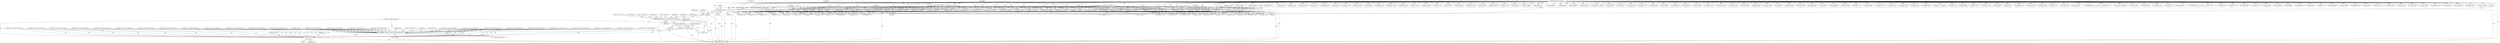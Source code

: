 digraph "0_radare2_f41e941341e44aa86edd4483c4487ec09a074257@array" {
"1000785" [label="(Call,(int) buf[2])"];
"1000183" [label="(Call,buf[2] | (buf[3] << 8))"];
"1000129" [label="(MethodParameterIn,const ut8 *buf)"];
"1000187" [label="(Call,buf[3] << 8)"];
"1000246" [label="(Call,buf[2] | (buf[3] << 8))"];
"1000250" [label="(Call,buf[3] << 8)"];
"1000288" [label="(Call,buf[2] | (buf[3] << 8))"];
"1000292" [label="(Call,buf[3] << 8)"];
"1000783" [label="(Call,vB = (int) buf[2])"];
"1000797" [label="(Call,snprintf (str, sizeof (str), \" v%i, v%i, v%i\", vA, vB, vC))"];
"1000807" [label="(Call,r_str_concat (strasm, str))"];
"1000805" [label="(Call,strasm = r_str_concat (strasm, str))"];
"1002136" [label="(Call,strncpy (op->buf_asm, strasm, sizeof (op->buf_asm) - 1))"];
"1002198" [label="(Call,free (strasm))"];
"1001909" [label="(Call,buf[3] << 8)"];
"1000801" [label="(Literal,\" v%i, v%i, v%i\")"];
"1000769" [label="(Call,strasm = r_str_concat (strasm, str))"];
"1000666" [label="(Call,buf[0] == 0x19)"];
"1000498" [label="(Call,(int) buf[1])"];
"1000195" [label="(Call,buf[4] | (buf[5] << 8) | (buf[6] << 16) | (buf[7] << 24))"];
"1000778" [label="(Call,(int) buf[1])"];
"1000600" [label="(Call,buf[4] << 16)"];
"1002198" [label="(Call,free (strasm))"];
"1002135" [label="(Block,)"];
"1002127" [label="(Call,strasm = NULL)"];
"1001306" [label="(Call,buf[4] & 0x0f)"];
"1001258" [label="(Call,buf[3] << 8)"];
"1000897" [label="(Call,strasm = r_str_concat (strasm, str))"];
"1000438" [label="(Call,buf[3] << 8)"];
"1000430" [label="(Call,(int) buf[1])"];
"1001103" [label="(Call,buf[4] & 0x0f)"];
"1001188" [label="(Call,strasm = r_str_concat (strasm, str))"];
"1001198" [label="(Call,(int) buf[1])"];
"1000883" [label="(Call,strasm = r_str_concat (strasm, str))"];
"1000866" [label="(Call,(buf[3] << 8) | buf[2])"];
"1000489" [label="(Call,strasm = r_str_concat (strasm, str))"];
"1000716" [label="(Call,(llint)buf[3])"];
"1000251" [label="(Call,buf[3])"];
"1000809" [label="(Identifier,str)"];
"1001217" [label="(Call,buf[5] << 8)"];
"1001158" [label="(Call,buf[5] & 0x0f)"];
"1001789" [label="(Call,(buf[3] << 8) | buf[2])"];
"1000724" [label="(Call,(llint)buf[4])"];
"1001109" [label="(Call,buf[4] & 0xf0)"];
"1000131" [label="(Block,)"];
"1001651" [label="(Call,buf[0] == 0x23)"];
"1001062" [label="(Call,buf[1] & 0x0f)"];
"1000798" [label="(Identifier,str)"];
"1000558" [label="(Call,buf[3] << 8)"];
"1000785" [label="(Call,(int) buf[2])"];
"1000188" [label="(Call,buf[3])"];
"1002199" [label="(Identifier,strasm)"];
"1000181" [label="(Call,array_size = buf[2] | (buf[3] << 8))"];
"1001389" [label="(Call,(buf[3] << 8) | buf[2])"];
"1000966" [label="(Call,buf[4] << 16)"];
"1001342" [label="(Call,buf[5] & 0x0f)"];
"1001636" [label="(Call,buf[3] << 8)"];
"1002150" [label="(Identifier,op)"];
"1000311" [label="(Call,buf[6] << 16)"];
"1001782" [label="(Call,(int) buf[1])"];
"1000421" [label="(Call,strasm = r_str_concat (strasm, str))"];
"1001619" [label="(Call,buf[1] & 0x0f)"];
"1001440" [label="(Call,buf[0] == 0x22)"];
"1000955" [label="(Call,buf[2] | (buf[3] << 8) | (buf[4] << 16) | (buf[5] << 24))"];
"1000246" [label="(Call,buf[2] | (buf[3] << 8))"];
"1001003" [label="(Call,buf[3] << 8 | buf[2])"];
"1000700" [label="(Call,(int) buf[1])"];
"1001004" [label="(Call,buf[3] << 8)"];
"1002018" [label="(Call,buf[4] & 0xf0)"];
"1000316" [label="(Call,buf[7] << 24)"];
"1002201" [label="(Identifier,size)"];
"1000807" [label="(Call,r_str_concat (strasm, str))"];
"1000463" [label="(Call,buf[3] << 8)"];
"1000594" [label="(Call,buf[3] << 8)"];
"1001573" [label="(Call,(int) buf[1])"];
"1000804" [label="(Identifier,vC)"];
"1001509" [label="(Call,buf[1] & 0x0f)"];
"1000247" [label="(Call,buf[2])"];
"1001051" [label="(Call,strasm = r_str_concat (strasm, str))"];
"1001030" [label="(Call,buf[2] | (buf[3] << 8) | (buf[4] << 16) | (buf[5] << 24))"];
"1000289" [label="(Call,buf[2])"];
"1001318" [label="(Call,buf[5] & 0x0f)"];
"1000917" [label="(Call,strasm = r_str_concat (strasm, str))"];
"1000909" [label="(Call,buf[3] << 8)"];
"1000509" [label="(Call,strasm = r_str_concat (strasm, str))"];
"1001969" [label="(Call,buf[5] & 0x0f)"];
"1001635" [label="(Call,(buf[3] << 8) | buf[2])"];
"1002137" [label="(Call,op->buf_asm)"];
"1001348" [label="(Call,buf[5] & 0xf0)"];
"1000790" [label="(Call,vC = (int) buf[3])"];
"1000732" [label="(Call,(llint)buf[5])"];
"1000850" [label="(Call,buf[1] & 0x0f)"];
"1000944" [label="(Call,strasm = r_str_concat (strasm, str))"];
"1001800" [label="(Call,(buf[5] << 8) | buf[4])"];
"1000636" [label="(Call,strasm = r_str_concat (strasm, str))"];
"1001747" [label="(Call,buf[2] << 24)"];
"1000808" [label="(Identifier,strasm)"];
"1001382" [label="(Call,(int) buf[1])"];
"1001205" [label="(Call,(buf[3] << 8) | buf[2])"];
"1001070" [label="(Call,buf[3] << 8)"];
"1000814" [label="(Call,(int) buf[1])"];
"1000805" [label="(Call,strasm = r_str_concat (strasm, str))"];
"1002024" [label="(Call,buf[5] & 0x0f)"];
"1001790" [label="(Call,buf[3] << 8)"];
"1000375" [label="(Call,strasm = strdup (op->buf_asm))"];
"1000474" [label="(Call,buf[5] << 8)"];
"1001926" [label="(Call,buf[4] & 0x0f)"];
"1000936" [label="(Call,buf[3] << 8)"];
"1000286" [label="(Call,elem_width = buf[2] | (buf[3] << 8))"];
"1001722" [label="(Call,(int) buf[1])"];
"1001275" [label="(Call,buf[4] & 0x0f)"];
"1000548" [label="(Call,(int) buf[1])"];
"1000985" [label="(Call,buf[1] & 0x0f)"];
"1000655" [label="(Call,buf[2] << 16)"];
"1002054" [label="(Call,buf[0] == 0x24)"];
"1001646" [label="(Call,buf[0] == 0x20)"];
"1000526" [label="(Call,buf[1] & 0xf0)"];
"1001164" [label="(Call,buf[5] & 0xf0)"];
"1000408" [label="(Call,buf[1] & 0xf0)"];
"1000858" [label="(Call,buf[1] & 0xf0)"];
"1000250" [label="(Call,buf[3] << 8)"];
"1001021" [label="(Call,(int) buf[1])"];
"1001249" [label="(Call,buf[1] & 0xf0)"];
"1001152" [label="(Call,buf[4] & 0xf0)"];
"1001091" [label="(Call,buf[4] & 0x0f)"];
"1000828" [label="(Call,(int) buf[3])"];
"1000191" [label="(Literal,8)"];
"1001525" [label="(Call,(buf[3]<<8) | buf[2])"];
"1001257" [label="(Call,(buf[3] << 8) | buf[2])"];
"1000791" [label="(Identifier,vC)"];
"1000926" [label="(Call,(int) buf[1])"];
"1001944" [label="(Call,buf[4] & 0xf0)"];
"1002036" [label="(Call,buf[1] & 0x0f)"];
"1001373" [label="(Call,strasm = r_str_concat (strasm, str))"];
"1000206" [label="(Call,buf[6] << 16)"];
"1000908" [label="(Call,buf[3] << 8 | buf[2])"];
"1001312" [label="(Call,buf[4] & 0xf0)"];
"1000792" [label="(Call,(int) buf[3])"];
"1000802" [label="(Identifier,vA)"];
"1000611" [label="(Call,buf[0] == 0x17)"];
"1000187" [label="(Call,buf[3] << 8)"];
"1000971" [label="(Call,buf[5] << 24)"];
"1000557" [label="(Call,(buf[3] << 8) | buf[2])"];
"1001999" [label="(Call,buf[5] & 0xf0)"];
"1001293" [label="(Call,buf[4] & 0xf0)"];
"1001981" [label="(Call,buf[4] & 0x0f)"];
"1000473" [label="(Call,(buf[5] << 8) | buf[4])"];
"1000305" [label="(Call,buf[5] << 8)"];
"1000740" [label="(Call,(llint)buf[6])"];
"1001713" [label="(Call,strasm = r_str_concat (strasm, str))"];
"1001041" [label="(Call,buf[4] << 16)"];
"1001069" [label="(Call,(buf[3] << 8) | buf[2])"];
"1000292" [label="(Call,buf[3] << 8)"];
"1001399" [label="(Call,buf[0] == 0x1a)"];
"1000582" [label="(Call,(int) buf[1])"];
"1000784" [label="(Identifier,vB)"];
"1000935" [label="(Call,buf[3] << 8 | buf[2])"];
"1000645" [label="(Call,(int) buf[1])"];
"1000976" [label="(Call,strasm = r_str_concat (strasm, str))"];
"1000129" [label="(MethodParameterIn,const ut8 *buf)"];
"1001435" [label="(Call,buf[0] == 0x1f)"];
"1000539" [label="(Call,strasm = r_str_concat (strasm, str))"];
"1000803" [label="(Identifier,vB)"];
"1001888" [label="(Call,strasm = r_str_concat (strasm, str))"];
"1001957" [label="(Call,buf[4] & 0x0f)"];
"1001993" [label="(Call,buf[5] & 0x0f)"];
"1000200" [label="(Call,buf[5] << 8)"];
"1000993" [label="(Call,buf[1] & 0xf0)"];
"1000797" [label="(Call,snprintf (str, sizeof (str), \" v%i, v%i, v%i\", vA, vB, vC))"];
"1001134" [label="(Call,buf[5] & 0x0f)"];
"1001731" [label="(Call,buf[5] | (buf[4] << 8) | (buf[3] << 16) | (buf[2] << 24))"];
"1002136" [label="(Call,strncpy (op->buf_asm, strasm, sizeof (op->buf_asm) - 1))"];
"1001610" [label="(Call,strasm = r_str_concat (strasm, str))"];
"1001216" [label="(Call,(buf[5] << 8) | buf[4])"];
"1000806" [label="(Identifier,strasm)"];
"1001581" [label="(Call,buf[3] << 8)"];
"1000184" [label="(Call,buf[2])"];
"1001773" [label="(Call,strasm = r_str_concat (strasm, str))"];
"1001517" [label="(Call,buf[1] & 0xf0)"];
"1000244" [label="(Call,array_size = buf[2] | (buf[3] << 8))"];
"1001287" [label="(Call,buf[4] & 0x0f)"];
"1001810" [label="(Call,buf[0] == 0x25)"];
"1001564" [label="(Call,strasm = r_str_concat (strasm, str))"];
"1001801" [label="(Call,buf[5] << 8)"];
"1001237" [label="(Call,strasm = r_str_concat (strasm, str))"];
"1001526" [label="(Call,buf[3]<<8)"];
"1001987" [label="(Call,buf[4] & 0xf0)"];
"1000300" [label="(Call,buf[4] | (buf[5] << 8) | (buf[6] << 16) | (buf[7] << 24))"];
"1001736" [label="(Call,buf[4] << 8)"];
"1000293" [label="(Call,buf[3])"];
"1000960" [label="(Call,buf[3] << 8)"];
"1001580" [label="(Call,(buf[3] << 8) | buf[2])"];
"1000867" [label="(Call,buf[3] << 8)"];
"1000453" [label="(Call,strasm = r_str_concat (strasm, str))"];
"1001046" [label="(Call,buf[5] << 24)"];
"1002202" [label="(MethodReturn,static int)"];
"1002140" [label="(Identifier,strasm)"];
"1001908" [label="(Call,(buf[3] << 8) | buf[2])"];
"1001963" [label="(Call,buf[4] & 0xf0)"];
"1002141" [label="(Call,sizeof (op->buf_asm) - 1)"];
"1000211" [label="(Call,buf[7] << 24)"];
"1001742" [label="(Call,buf[3] << 16)"];
"1000394" [label="(Block,)"];
"1000810" [label="(ControlStructure,break;)"];
"1000756" [label="(Call,(llint)buf[8])"];
"1000783" [label="(Call,vB = (int) buf[2])"];
"1001500" [label="(Call,strasm = r_str_concat (strasm, str))"];
"1000183" [label="(Call,buf[2] | (buf[3] << 8))"];
"1000296" [label="(Literal,8)"];
"1000589" [label="(Call,buf[2] | (buf[3] << 8) | (buf[4] << 16) | (buf[5] << 24))"];
"1000352" [label="(Call,strasm = NULL)"];
"1000841" [label="(Call,strasm = r_str_concat (strasm, str))"];
"1000462" [label="(Call,(buf[3] << 8) | buf[2])"];
"1000892" [label="(Call,(char) buf[1])"];
"1000763" [label="(Call,(llint)buf[9])"];
"1001128" [label="(Call,buf[4] & 0xf0)"];
"1001206" [label="(Call,buf[3] << 8)"];
"1000799" [label="(Call,sizeof (str))"];
"1002110" [label="(Call,strasm = r_str_concat (strasm, str))"];
"1000437" [label="(Call,(buf[3] << 8) | buf[2])"];
"1001035" [label="(Call,buf[3] << 8)"];
"1000748" [label="(Call,(llint)buf[7])"];
"1000605" [label="(Call,buf[5] << 24)"];
"1001012" [label="(Call,strasm = r_str_concat (strasm, str))"];
"1001122" [label="(Call,buf[4] & 0x0f)"];
"1000660" [label="(Call,buf[3] << 24)"];
"1000573" [label="(Call,strasm = r_str_concat (strasm, str))"];
"1000518" [label="(Call,buf[1] & 0x0f)"];
"1001627" [label="(Call,buf[1] & 0xf0)"];
"1000691" [label="(Call,strasm = r_str_concat (strasm, str))"];
"1000142" [label="(Call,(int) buf[0])"];
"1001429" [label="(Call,buf[0] == 0x1c)"];
"1002030" [label="(Call,buf[5] & 0xf0)"];
"1001330" [label="(Call,buf[4] & 0x0f)"];
"1001900" [label="(Call,buf[1] & 0xf0)"];
"1002012" [label="(Call,buf[4] & 0x0f)"];
"1000787" [label="(Call,buf[2])"];
"1000159" [label="(Call,op->buf_asm[0] = 0)"];
"1001336" [label="(Call,buf[4] & 0xf0)"];
"1000709" [label="(Call,(llint)buf[2])"];
"1000821" [label="(Call,(int) buf[2])"];
"1000254" [label="(Literal,8)"];
"1001146" [label="(Call,buf[4] & 0x0f)"];
"1000776" [label="(Call,vA = (int) buf[1])"];
"1001938" [label="(Call,buf[4] & 0x0f)"];
"1001390" [label="(Call,buf[3] << 8)"];
"1000167" [label="(Call,buf[0] == 0x00)"];
"1000400" [label="(Call,buf[1] & 0x0f)"];
"1000288" [label="(Call,buf[2] | (buf[3] << 8))"];
"1000785" -> "1000783"  [label="AST: "];
"1000785" -> "1000787"  [label="CFG: "];
"1000786" -> "1000785"  [label="AST: "];
"1000787" -> "1000785"  [label="AST: "];
"1000783" -> "1000785"  [label="CFG: "];
"1000785" -> "1002202"  [label="DDG: "];
"1000785" -> "1000783"  [label="DDG: "];
"1000183" -> "1000785"  [label="DDG: "];
"1000246" -> "1000785"  [label="DDG: "];
"1000288" -> "1000785"  [label="DDG: "];
"1000129" -> "1000785"  [label="DDG: "];
"1000183" -> "1000181"  [label="AST: "];
"1000183" -> "1000187"  [label="CFG: "];
"1000184" -> "1000183"  [label="AST: "];
"1000187" -> "1000183"  [label="AST: "];
"1000181" -> "1000183"  [label="CFG: "];
"1000183" -> "1002202"  [label="DDG: "];
"1000183" -> "1002202"  [label="DDG: "];
"1000183" -> "1000181"  [label="DDG: "];
"1000183" -> "1000181"  [label="DDG: "];
"1000129" -> "1000183"  [label="DDG: "];
"1000187" -> "1000183"  [label="DDG: "];
"1000187" -> "1000183"  [label="DDG: "];
"1000183" -> "1000437"  [label="DDG: "];
"1000183" -> "1000462"  [label="DDG: "];
"1000183" -> "1000557"  [label="DDG: "];
"1000183" -> "1000589"  [label="DDG: "];
"1000183" -> "1000655"  [label="DDG: "];
"1000183" -> "1000709"  [label="DDG: "];
"1000183" -> "1000821"  [label="DDG: "];
"1000183" -> "1000866"  [label="DDG: "];
"1000183" -> "1000908"  [label="DDG: "];
"1000183" -> "1000935"  [label="DDG: "];
"1000183" -> "1000955"  [label="DDG: "];
"1000183" -> "1001003"  [label="DDG: "];
"1000183" -> "1001030"  [label="DDG: "];
"1000183" -> "1001069"  [label="DDG: "];
"1000183" -> "1001205"  [label="DDG: "];
"1000183" -> "1001257"  [label="DDG: "];
"1000183" -> "1001389"  [label="DDG: "];
"1000183" -> "1001525"  [label="DDG: "];
"1000183" -> "1001580"  [label="DDG: "];
"1000183" -> "1001635"  [label="DDG: "];
"1000183" -> "1001747"  [label="DDG: "];
"1000183" -> "1001789"  [label="DDG: "];
"1000183" -> "1001908"  [label="DDG: "];
"1000129" -> "1000126"  [label="AST: "];
"1000129" -> "1002202"  [label="DDG: "];
"1000129" -> "1000142"  [label="DDG: "];
"1000129" -> "1000167"  [label="DDG: "];
"1000129" -> "1000187"  [label="DDG: "];
"1000129" -> "1000195"  [label="DDG: "];
"1000129" -> "1000200"  [label="DDG: "];
"1000129" -> "1000206"  [label="DDG: "];
"1000129" -> "1000211"  [label="DDG: "];
"1000129" -> "1000246"  [label="DDG: "];
"1000129" -> "1000250"  [label="DDG: "];
"1000129" -> "1000288"  [label="DDG: "];
"1000129" -> "1000292"  [label="DDG: "];
"1000129" -> "1000300"  [label="DDG: "];
"1000129" -> "1000305"  [label="DDG: "];
"1000129" -> "1000311"  [label="DDG: "];
"1000129" -> "1000316"  [label="DDG: "];
"1000129" -> "1000400"  [label="DDG: "];
"1000129" -> "1000408"  [label="DDG: "];
"1000129" -> "1000430"  [label="DDG: "];
"1000129" -> "1000438"  [label="DDG: "];
"1000129" -> "1000437"  [label="DDG: "];
"1000129" -> "1000463"  [label="DDG: "];
"1000129" -> "1000462"  [label="DDG: "];
"1000129" -> "1000474"  [label="DDG: "];
"1000129" -> "1000473"  [label="DDG: "];
"1000129" -> "1000498"  [label="DDG: "];
"1000129" -> "1000518"  [label="DDG: "];
"1000129" -> "1000526"  [label="DDG: "];
"1000129" -> "1000548"  [label="DDG: "];
"1000129" -> "1000558"  [label="DDG: "];
"1000129" -> "1000557"  [label="DDG: "];
"1000129" -> "1000582"  [label="DDG: "];
"1000129" -> "1000589"  [label="DDG: "];
"1000129" -> "1000594"  [label="DDG: "];
"1000129" -> "1000600"  [label="DDG: "];
"1000129" -> "1000605"  [label="DDG: "];
"1000129" -> "1000611"  [label="DDG: "];
"1000129" -> "1000645"  [label="DDG: "];
"1000129" -> "1000655"  [label="DDG: "];
"1000129" -> "1000660"  [label="DDG: "];
"1000129" -> "1000666"  [label="DDG: "];
"1000129" -> "1000700"  [label="DDG: "];
"1000129" -> "1000709"  [label="DDG: "];
"1000129" -> "1000716"  [label="DDG: "];
"1000129" -> "1000724"  [label="DDG: "];
"1000129" -> "1000732"  [label="DDG: "];
"1000129" -> "1000740"  [label="DDG: "];
"1000129" -> "1000748"  [label="DDG: "];
"1000129" -> "1000756"  [label="DDG: "];
"1000129" -> "1000763"  [label="DDG: "];
"1000129" -> "1000778"  [label="DDG: "];
"1000129" -> "1000792"  [label="DDG: "];
"1000129" -> "1000814"  [label="DDG: "];
"1000129" -> "1000821"  [label="DDG: "];
"1000129" -> "1000828"  [label="DDG: "];
"1000129" -> "1000850"  [label="DDG: "];
"1000129" -> "1000858"  [label="DDG: "];
"1000129" -> "1000867"  [label="DDG: "];
"1000129" -> "1000866"  [label="DDG: "];
"1000129" -> "1000892"  [label="DDG: "];
"1000129" -> "1000909"  [label="DDG: "];
"1000129" -> "1000908"  [label="DDG: "];
"1000129" -> "1000926"  [label="DDG: "];
"1000129" -> "1000936"  [label="DDG: "];
"1000129" -> "1000935"  [label="DDG: "];
"1000129" -> "1000955"  [label="DDG: "];
"1000129" -> "1000960"  [label="DDG: "];
"1000129" -> "1000966"  [label="DDG: "];
"1000129" -> "1000971"  [label="DDG: "];
"1000129" -> "1000985"  [label="DDG: "];
"1000129" -> "1000993"  [label="DDG: "];
"1000129" -> "1001004"  [label="DDG: "];
"1000129" -> "1001003"  [label="DDG: "];
"1000129" -> "1001021"  [label="DDG: "];
"1000129" -> "1001030"  [label="DDG: "];
"1000129" -> "1001035"  [label="DDG: "];
"1000129" -> "1001041"  [label="DDG: "];
"1000129" -> "1001046"  [label="DDG: "];
"1000129" -> "1001062"  [label="DDG: "];
"1000129" -> "1001070"  [label="DDG: "];
"1000129" -> "1001069"  [label="DDG: "];
"1000129" -> "1001091"  [label="DDG: "];
"1000129" -> "1001103"  [label="DDG: "];
"1000129" -> "1001109"  [label="DDG: "];
"1000129" -> "1001122"  [label="DDG: "];
"1000129" -> "1001128"  [label="DDG: "];
"1000129" -> "1001134"  [label="DDG: "];
"1000129" -> "1001146"  [label="DDG: "];
"1000129" -> "1001152"  [label="DDG: "];
"1000129" -> "1001158"  [label="DDG: "];
"1000129" -> "1001164"  [label="DDG: "];
"1000129" -> "1001198"  [label="DDG: "];
"1000129" -> "1001206"  [label="DDG: "];
"1000129" -> "1001205"  [label="DDG: "];
"1000129" -> "1001217"  [label="DDG: "];
"1000129" -> "1001216"  [label="DDG: "];
"1000129" -> "1001249"  [label="DDG: "];
"1000129" -> "1001258"  [label="DDG: "];
"1000129" -> "1001257"  [label="DDG: "];
"1000129" -> "1001275"  [label="DDG: "];
"1000129" -> "1001287"  [label="DDG: "];
"1000129" -> "1001293"  [label="DDG: "];
"1000129" -> "1001306"  [label="DDG: "];
"1000129" -> "1001312"  [label="DDG: "];
"1000129" -> "1001318"  [label="DDG: "];
"1000129" -> "1001330"  [label="DDG: "];
"1000129" -> "1001336"  [label="DDG: "];
"1000129" -> "1001342"  [label="DDG: "];
"1000129" -> "1001348"  [label="DDG: "];
"1000129" -> "1001382"  [label="DDG: "];
"1000129" -> "1001390"  [label="DDG: "];
"1000129" -> "1001389"  [label="DDG: "];
"1000129" -> "1001399"  [label="DDG: "];
"1000129" -> "1001429"  [label="DDG: "];
"1000129" -> "1001435"  [label="DDG: "];
"1000129" -> "1001440"  [label="DDG: "];
"1000129" -> "1001509"  [label="DDG: "];
"1000129" -> "1001517"  [label="DDG: "];
"1000129" -> "1001526"  [label="DDG: "];
"1000129" -> "1001525"  [label="DDG: "];
"1000129" -> "1001573"  [label="DDG: "];
"1000129" -> "1001581"  [label="DDG: "];
"1000129" -> "1001580"  [label="DDG: "];
"1000129" -> "1001619"  [label="DDG: "];
"1000129" -> "1001627"  [label="DDG: "];
"1000129" -> "1001636"  [label="DDG: "];
"1000129" -> "1001635"  [label="DDG: "];
"1000129" -> "1001646"  [label="DDG: "];
"1000129" -> "1001651"  [label="DDG: "];
"1000129" -> "1001722"  [label="DDG: "];
"1000129" -> "1001731"  [label="DDG: "];
"1000129" -> "1001736"  [label="DDG: "];
"1000129" -> "1001742"  [label="DDG: "];
"1000129" -> "1001747"  [label="DDG: "];
"1000129" -> "1001782"  [label="DDG: "];
"1000129" -> "1001790"  [label="DDG: "];
"1000129" -> "1001789"  [label="DDG: "];
"1000129" -> "1001801"  [label="DDG: "];
"1000129" -> "1001800"  [label="DDG: "];
"1000129" -> "1001810"  [label="DDG: "];
"1000129" -> "1001900"  [label="DDG: "];
"1000129" -> "1001909"  [label="DDG: "];
"1000129" -> "1001908"  [label="DDG: "];
"1000129" -> "1001926"  [label="DDG: "];
"1000129" -> "1001938"  [label="DDG: "];
"1000129" -> "1001944"  [label="DDG: "];
"1000129" -> "1001957"  [label="DDG: "];
"1000129" -> "1001963"  [label="DDG: "];
"1000129" -> "1001969"  [label="DDG: "];
"1000129" -> "1001981"  [label="DDG: "];
"1000129" -> "1001987"  [label="DDG: "];
"1000129" -> "1001993"  [label="DDG: "];
"1000129" -> "1001999"  [label="DDG: "];
"1000129" -> "1002012"  [label="DDG: "];
"1000129" -> "1002018"  [label="DDG: "];
"1000129" -> "1002024"  [label="DDG: "];
"1000129" -> "1002030"  [label="DDG: "];
"1000129" -> "1002036"  [label="DDG: "];
"1000129" -> "1002054"  [label="DDG: "];
"1000187" -> "1000191"  [label="CFG: "];
"1000188" -> "1000187"  [label="AST: "];
"1000191" -> "1000187"  [label="AST: "];
"1000187" -> "1002202"  [label="DDG: "];
"1000187" -> "1000438"  [label="DDG: "];
"1000187" -> "1000463"  [label="DDG: "];
"1000187" -> "1000558"  [label="DDG: "];
"1000187" -> "1000594"  [label="DDG: "];
"1000187" -> "1000660"  [label="DDG: "];
"1000187" -> "1000716"  [label="DDG: "];
"1000187" -> "1000792"  [label="DDG: "];
"1000187" -> "1000828"  [label="DDG: "];
"1000187" -> "1000867"  [label="DDG: "];
"1000187" -> "1000909"  [label="DDG: "];
"1000187" -> "1000936"  [label="DDG: "];
"1000187" -> "1000960"  [label="DDG: "];
"1000187" -> "1001004"  [label="DDG: "];
"1000187" -> "1001035"  [label="DDG: "];
"1000187" -> "1001070"  [label="DDG: "];
"1000187" -> "1001206"  [label="DDG: "];
"1000187" -> "1001258"  [label="DDG: "];
"1000187" -> "1001390"  [label="DDG: "];
"1000187" -> "1001526"  [label="DDG: "];
"1000187" -> "1001581"  [label="DDG: "];
"1000187" -> "1001636"  [label="DDG: "];
"1000187" -> "1001742"  [label="DDG: "];
"1000187" -> "1001790"  [label="DDG: "];
"1000187" -> "1001909"  [label="DDG: "];
"1000246" -> "1000244"  [label="AST: "];
"1000246" -> "1000250"  [label="CFG: "];
"1000247" -> "1000246"  [label="AST: "];
"1000250" -> "1000246"  [label="AST: "];
"1000244" -> "1000246"  [label="CFG: "];
"1000246" -> "1002202"  [label="DDG: "];
"1000246" -> "1002202"  [label="DDG: "];
"1000246" -> "1000244"  [label="DDG: "];
"1000246" -> "1000244"  [label="DDG: "];
"1000250" -> "1000246"  [label="DDG: "];
"1000250" -> "1000246"  [label="DDG: "];
"1000246" -> "1000437"  [label="DDG: "];
"1000246" -> "1000462"  [label="DDG: "];
"1000246" -> "1000557"  [label="DDG: "];
"1000246" -> "1000589"  [label="DDG: "];
"1000246" -> "1000655"  [label="DDG: "];
"1000246" -> "1000709"  [label="DDG: "];
"1000246" -> "1000821"  [label="DDG: "];
"1000246" -> "1000866"  [label="DDG: "];
"1000246" -> "1000908"  [label="DDG: "];
"1000246" -> "1000935"  [label="DDG: "];
"1000246" -> "1000955"  [label="DDG: "];
"1000246" -> "1001003"  [label="DDG: "];
"1000246" -> "1001030"  [label="DDG: "];
"1000246" -> "1001069"  [label="DDG: "];
"1000246" -> "1001205"  [label="DDG: "];
"1000246" -> "1001257"  [label="DDG: "];
"1000246" -> "1001389"  [label="DDG: "];
"1000246" -> "1001525"  [label="DDG: "];
"1000246" -> "1001580"  [label="DDG: "];
"1000246" -> "1001635"  [label="DDG: "];
"1000246" -> "1001747"  [label="DDG: "];
"1000246" -> "1001789"  [label="DDG: "];
"1000246" -> "1001908"  [label="DDG: "];
"1000250" -> "1000254"  [label="CFG: "];
"1000251" -> "1000250"  [label="AST: "];
"1000254" -> "1000250"  [label="AST: "];
"1000250" -> "1002202"  [label="DDG: "];
"1000250" -> "1000438"  [label="DDG: "];
"1000250" -> "1000463"  [label="DDG: "];
"1000250" -> "1000558"  [label="DDG: "];
"1000250" -> "1000594"  [label="DDG: "];
"1000250" -> "1000660"  [label="DDG: "];
"1000250" -> "1000716"  [label="DDG: "];
"1000250" -> "1000792"  [label="DDG: "];
"1000250" -> "1000828"  [label="DDG: "];
"1000250" -> "1000867"  [label="DDG: "];
"1000250" -> "1000909"  [label="DDG: "];
"1000250" -> "1000936"  [label="DDG: "];
"1000250" -> "1000960"  [label="DDG: "];
"1000250" -> "1001004"  [label="DDG: "];
"1000250" -> "1001035"  [label="DDG: "];
"1000250" -> "1001070"  [label="DDG: "];
"1000250" -> "1001206"  [label="DDG: "];
"1000250" -> "1001258"  [label="DDG: "];
"1000250" -> "1001390"  [label="DDG: "];
"1000250" -> "1001526"  [label="DDG: "];
"1000250" -> "1001581"  [label="DDG: "];
"1000250" -> "1001636"  [label="DDG: "];
"1000250" -> "1001742"  [label="DDG: "];
"1000250" -> "1001790"  [label="DDG: "];
"1000250" -> "1001909"  [label="DDG: "];
"1000288" -> "1000286"  [label="AST: "];
"1000288" -> "1000292"  [label="CFG: "];
"1000289" -> "1000288"  [label="AST: "];
"1000292" -> "1000288"  [label="AST: "];
"1000286" -> "1000288"  [label="CFG: "];
"1000288" -> "1002202"  [label="DDG: "];
"1000288" -> "1002202"  [label="DDG: "];
"1000288" -> "1000286"  [label="DDG: "];
"1000288" -> "1000286"  [label="DDG: "];
"1000292" -> "1000288"  [label="DDG: "];
"1000292" -> "1000288"  [label="DDG: "];
"1000288" -> "1000437"  [label="DDG: "];
"1000288" -> "1000462"  [label="DDG: "];
"1000288" -> "1000557"  [label="DDG: "];
"1000288" -> "1000589"  [label="DDG: "];
"1000288" -> "1000655"  [label="DDG: "];
"1000288" -> "1000709"  [label="DDG: "];
"1000288" -> "1000821"  [label="DDG: "];
"1000288" -> "1000866"  [label="DDG: "];
"1000288" -> "1000908"  [label="DDG: "];
"1000288" -> "1000935"  [label="DDG: "];
"1000288" -> "1000955"  [label="DDG: "];
"1000288" -> "1001003"  [label="DDG: "];
"1000288" -> "1001030"  [label="DDG: "];
"1000288" -> "1001069"  [label="DDG: "];
"1000288" -> "1001205"  [label="DDG: "];
"1000288" -> "1001257"  [label="DDG: "];
"1000288" -> "1001389"  [label="DDG: "];
"1000288" -> "1001525"  [label="DDG: "];
"1000288" -> "1001580"  [label="DDG: "];
"1000288" -> "1001635"  [label="DDG: "];
"1000288" -> "1001747"  [label="DDG: "];
"1000288" -> "1001789"  [label="DDG: "];
"1000288" -> "1001908"  [label="DDG: "];
"1000292" -> "1000296"  [label="CFG: "];
"1000293" -> "1000292"  [label="AST: "];
"1000296" -> "1000292"  [label="AST: "];
"1000292" -> "1002202"  [label="DDG: "];
"1000292" -> "1000438"  [label="DDG: "];
"1000292" -> "1000463"  [label="DDG: "];
"1000292" -> "1000558"  [label="DDG: "];
"1000292" -> "1000594"  [label="DDG: "];
"1000292" -> "1000660"  [label="DDG: "];
"1000292" -> "1000716"  [label="DDG: "];
"1000292" -> "1000792"  [label="DDG: "];
"1000292" -> "1000828"  [label="DDG: "];
"1000292" -> "1000867"  [label="DDG: "];
"1000292" -> "1000909"  [label="DDG: "];
"1000292" -> "1000936"  [label="DDG: "];
"1000292" -> "1000960"  [label="DDG: "];
"1000292" -> "1001004"  [label="DDG: "];
"1000292" -> "1001035"  [label="DDG: "];
"1000292" -> "1001070"  [label="DDG: "];
"1000292" -> "1001206"  [label="DDG: "];
"1000292" -> "1001258"  [label="DDG: "];
"1000292" -> "1001390"  [label="DDG: "];
"1000292" -> "1001526"  [label="DDG: "];
"1000292" -> "1001581"  [label="DDG: "];
"1000292" -> "1001636"  [label="DDG: "];
"1000292" -> "1001742"  [label="DDG: "];
"1000292" -> "1001790"  [label="DDG: "];
"1000292" -> "1001909"  [label="DDG: "];
"1000783" -> "1000394"  [label="AST: "];
"1000784" -> "1000783"  [label="AST: "];
"1000791" -> "1000783"  [label="CFG: "];
"1000783" -> "1002202"  [label="DDG: "];
"1000783" -> "1000797"  [label="DDG: "];
"1000797" -> "1000394"  [label="AST: "];
"1000797" -> "1000804"  [label="CFG: "];
"1000798" -> "1000797"  [label="AST: "];
"1000799" -> "1000797"  [label="AST: "];
"1000801" -> "1000797"  [label="AST: "];
"1000802" -> "1000797"  [label="AST: "];
"1000803" -> "1000797"  [label="AST: "];
"1000804" -> "1000797"  [label="AST: "];
"1000806" -> "1000797"  [label="CFG: "];
"1000797" -> "1002202"  [label="DDG: "];
"1000797" -> "1002202"  [label="DDG: "];
"1000797" -> "1002202"  [label="DDG: "];
"1000797" -> "1002202"  [label="DDG: "];
"1000776" -> "1000797"  [label="DDG: "];
"1000790" -> "1000797"  [label="DDG: "];
"1000797" -> "1000807"  [label="DDG: "];
"1000807" -> "1000805"  [label="AST: "];
"1000807" -> "1000809"  [label="CFG: "];
"1000808" -> "1000807"  [label="AST: "];
"1000809" -> "1000807"  [label="AST: "];
"1000805" -> "1000807"  [label="CFG: "];
"1000807" -> "1002202"  [label="DDG: "];
"1000807" -> "1000805"  [label="DDG: "];
"1000807" -> "1000805"  [label="DDG: "];
"1000375" -> "1000807"  [label="DDG: "];
"1000805" -> "1000394"  [label="AST: "];
"1000806" -> "1000805"  [label="AST: "];
"1000810" -> "1000805"  [label="CFG: "];
"1000805" -> "1002202"  [label="DDG: "];
"1000805" -> "1002136"  [label="DDG: "];
"1000805" -> "1002198"  [label="DDG: "];
"1002136" -> "1002135"  [label="AST: "];
"1002136" -> "1002141"  [label="CFG: "];
"1002137" -> "1002136"  [label="AST: "];
"1002140" -> "1002136"  [label="AST: "];
"1002141" -> "1002136"  [label="AST: "];
"1002150" -> "1002136"  [label="CFG: "];
"1002136" -> "1002202"  [label="DDG: "];
"1000159" -> "1002136"  [label="DDG: "];
"1000539" -> "1002136"  [label="DDG: "];
"1000375" -> "1002136"  [label="DDG: "];
"1002110" -> "1002136"  [label="DDG: "];
"1000917" -> "1002136"  [label="DDG: "];
"1000883" -> "1002136"  [label="DDG: "];
"1001188" -> "1002136"  [label="DDG: "];
"1000976" -> "1002136"  [label="DDG: "];
"1000897" -> "1002136"  [label="DDG: "];
"1000841" -> "1002136"  [label="DDG: "];
"1000489" -> "1002136"  [label="DDG: "];
"1001051" -> "1002136"  [label="DDG: "];
"1001888" -> "1002136"  [label="DDG: "];
"1001237" -> "1002136"  [label="DDG: "];
"1000636" -> "1002136"  [label="DDG: "];
"1001610" -> "1002136"  [label="DDG: "];
"1002127" -> "1002136"  [label="DDG: "];
"1000769" -> "1002136"  [label="DDG: "];
"1000421" -> "1002136"  [label="DDG: "];
"1001564" -> "1002136"  [label="DDG: "];
"1000573" -> "1002136"  [label="DDG: "];
"1000944" -> "1002136"  [label="DDG: "];
"1001012" -> "1002136"  [label="DDG: "];
"1001713" -> "1002136"  [label="DDG: "];
"1001373" -> "1002136"  [label="DDG: "];
"1000691" -> "1002136"  [label="DDG: "];
"1000509" -> "1002136"  [label="DDG: "];
"1001500" -> "1002136"  [label="DDG: "];
"1001773" -> "1002136"  [label="DDG: "];
"1000453" -> "1002136"  [label="DDG: "];
"1002141" -> "1002136"  [label="DDG: "];
"1002136" -> "1002198"  [label="DDG: "];
"1002198" -> "1000131"  [label="AST: "];
"1002198" -> "1002199"  [label="CFG: "];
"1002199" -> "1002198"  [label="AST: "];
"1002201" -> "1002198"  [label="CFG: "];
"1002198" -> "1002202"  [label="DDG: "];
"1000539" -> "1002198"  [label="DDG: "];
"1000375" -> "1002198"  [label="DDG: "];
"1002110" -> "1002198"  [label="DDG: "];
"1000917" -> "1002198"  [label="DDG: "];
"1000883" -> "1002198"  [label="DDG: "];
"1001188" -> "1002198"  [label="DDG: "];
"1000976" -> "1002198"  [label="DDG: "];
"1000897" -> "1002198"  [label="DDG: "];
"1000841" -> "1002198"  [label="DDG: "];
"1000489" -> "1002198"  [label="DDG: "];
"1001051" -> "1002198"  [label="DDG: "];
"1001888" -> "1002198"  [label="DDG: "];
"1001237" -> "1002198"  [label="DDG: "];
"1000636" -> "1002198"  [label="DDG: "];
"1001610" -> "1002198"  [label="DDG: "];
"1000352" -> "1002198"  [label="DDG: "];
"1002127" -> "1002198"  [label="DDG: "];
"1000769" -> "1002198"  [label="DDG: "];
"1000421" -> "1002198"  [label="DDG: "];
"1001564" -> "1002198"  [label="DDG: "];
"1000573" -> "1002198"  [label="DDG: "];
"1000944" -> "1002198"  [label="DDG: "];
"1001012" -> "1002198"  [label="DDG: "];
"1001713" -> "1002198"  [label="DDG: "];
"1001373" -> "1002198"  [label="DDG: "];
"1000691" -> "1002198"  [label="DDG: "];
"1000509" -> "1002198"  [label="DDG: "];
"1001500" -> "1002198"  [label="DDG: "];
"1001773" -> "1002198"  [label="DDG: "];
"1000453" -> "1002198"  [label="DDG: "];
}
